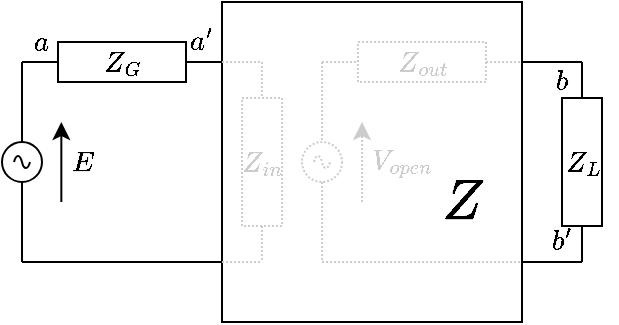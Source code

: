 <mxfile>
    <diagram id="Nv_7f3ph4jjU7vElEFBQ" name="ページ1">
        <mxGraphModel dx="122" dy="318" grid="1" gridSize="10" guides="1" tooltips="1" connect="1" arrows="1" fold="1" page="1" pageScale="1" pageWidth="827" pageHeight="1169" math="1" shadow="0">
            <root>
                <mxCell id="0"/>
                <mxCell id="1" parent="0"/>
                <mxCell id="2" value="" style="rounded=0;whiteSpace=wrap;html=1;fontSize=18;fillColor=none;" parent="1" vertex="1">
                    <mxGeometry x="120" width="150" height="160" as="geometry"/>
                </mxCell>
                <mxCell id="3" value="" style="pointerEvents=1;verticalLabelPosition=bottom;shadow=0;dashed=0;align=center;html=1;verticalAlign=top;shape=mxgraph.electrical.signal_sources.source;aspect=fixed;points=[[0.5,0,0],[1,0.5,0],[0.5,1,0],[0,0.5,0]];elSignalType=ac;fillColor=none;" parent="1" vertex="1">
                    <mxGeometry x="10" y="70" width="20" height="20" as="geometry"/>
                </mxCell>
                <mxCell id="6" value="\(Z_G\)" style="pointerEvents=1;verticalLabelPosition=middle;shadow=0;dashed=0;align=center;html=1;verticalAlign=middle;shape=mxgraph.electrical.resistors.resistor_1;labelPosition=center;fillColor=none;" parent="1" vertex="1">
                    <mxGeometry x="20" y="20" width="100" height="20" as="geometry"/>
                </mxCell>
                <mxCell id="7" value="" style="endArrow=none;html=1;" parent="1" edge="1">
                    <mxGeometry width="50" height="50" relative="1" as="geometry">
                        <mxPoint x="20" y="130" as="sourcePoint"/>
                        <mxPoint x="120" y="130" as="targetPoint"/>
                    </mxGeometry>
                </mxCell>
                <mxCell id="8" value="\(Z_L\)" style="pointerEvents=1;verticalLabelPosition=middle;shadow=0;dashed=0;align=center;html=1;verticalAlign=middle;shape=mxgraph.electrical.resistors.resistor_1;rotation=90;horizontal=0;labelPosition=center;fillColor=none;" parent="1" vertex="1">
                    <mxGeometry x="250" y="70" width="100" height="20" as="geometry"/>
                </mxCell>
                <mxCell id="9" value="" style="endArrow=none;html=1;exitX=0;exitY=0.5;exitDx=0;exitDy=0;exitPerimeter=0;entryX=0.5;entryY=0;entryDx=0;entryDy=0;entryPerimeter=0;" parent="1" source="6" target="3" edge="1">
                    <mxGeometry width="50" height="50" relative="1" as="geometry">
                        <mxPoint x="60" y="80" as="sourcePoint"/>
                        <mxPoint x="110" y="30" as="targetPoint"/>
                    </mxGeometry>
                </mxCell>
                <mxCell id="10" value="" style="endArrow=none;html=1;exitX=0.5;exitY=1;exitDx=0;exitDy=0;exitPerimeter=0;" parent="1" source="3" edge="1">
                    <mxGeometry width="50" height="50" relative="1" as="geometry">
                        <mxPoint x="100" y="100" as="sourcePoint"/>
                        <mxPoint x="20" y="130" as="targetPoint"/>
                    </mxGeometry>
                </mxCell>
                <mxCell id="11" value="" style="endArrow=none;html=1;entryX=0;entryY=0.5;entryDx=0;entryDy=0;entryPerimeter=0;" parent="1" target="8" edge="1">
                    <mxGeometry width="50" height="50" relative="1" as="geometry">
                        <mxPoint x="270" y="30" as="sourcePoint"/>
                        <mxPoint x="170" y="50" as="targetPoint"/>
                    </mxGeometry>
                </mxCell>
                <mxCell id="12" value="" style="endArrow=none;html=1;entryX=1;entryY=0.5;entryDx=0;entryDy=0;entryPerimeter=0;" parent="1" target="8" edge="1">
                    <mxGeometry width="50" height="50" relative="1" as="geometry">
                        <mxPoint x="270" y="130" as="sourcePoint"/>
                        <mxPoint x="220" y="130" as="targetPoint"/>
                    </mxGeometry>
                </mxCell>
                <mxCell id="13" value="\(E\)" style="text;html=1;align=center;verticalAlign=middle;whiteSpace=wrap;rounded=0;" parent="1" vertex="1">
                    <mxGeometry x="40" y="70" width="20" height="20" as="geometry"/>
                </mxCell>
                <mxCell id="14" value="\(a\)" style="text;html=1;align=center;verticalAlign=middle;whiteSpace=wrap;rounded=0;" parent="1" vertex="1">
                    <mxGeometry x="20" y="10" width="20" height="20" as="geometry"/>
                </mxCell>
                <mxCell id="15" value="\(a&#39;\)" style="text;html=1;align=center;verticalAlign=middle;whiteSpace=wrap;rounded=0;" parent="1" vertex="1">
                    <mxGeometry x="100" y="10" width="20" height="20" as="geometry"/>
                </mxCell>
                <mxCell id="17" value="" style="endArrow=classic;html=1;" parent="1" edge="1">
                    <mxGeometry width="50" height="50" relative="1" as="geometry">
                        <mxPoint x="39.67" y="100" as="sourcePoint"/>
                        <mxPoint x="39.67" y="60" as="targetPoint"/>
                    </mxGeometry>
                </mxCell>
                <mxCell id="18" value="\(b\)" style="text;html=1;align=center;verticalAlign=middle;whiteSpace=wrap;rounded=0;" parent="1" vertex="1">
                    <mxGeometry x="280" y="30" width="20" height="20" as="geometry"/>
                </mxCell>
                <mxCell id="19" value="\(b&#39;\)" style="text;html=1;align=center;verticalAlign=middle;whiteSpace=wrap;rounded=0;" parent="1" vertex="1">
                    <mxGeometry x="280" y="110" width="20" height="20" as="geometry"/>
                </mxCell>
                <mxCell id="20" value="&lt;font style=&quot;color: rgb(204, 204, 204);&quot;&gt;\(Z_{in}\)&lt;/font&gt;" style="pointerEvents=1;verticalLabelPosition=middle;shadow=0;dashed=1;align=center;html=1;verticalAlign=middle;shape=mxgraph.electrical.resistors.resistor_1;rotation=90;horizontal=0;labelPosition=center;fillColor=none;strokeColor=#CCCCCC;dashPattern=1 1;fontColor=#CCCCCC;" parent="1" vertex="1">
                    <mxGeometry x="90" y="70" width="100" height="20" as="geometry"/>
                </mxCell>
                <mxCell id="21" value="" style="pointerEvents=1;verticalLabelPosition=bottom;shadow=0;dashed=1;align=center;html=1;verticalAlign=top;shape=mxgraph.electrical.signal_sources.source;aspect=fixed;points=[[0.5,0,0],[1,0.5,0],[0.5,1,0],[0,0.5,0]];elSignalType=ac;fillColor=none;dashPattern=1 1;strokeColor=#CCCCCC;" parent="1" vertex="1">
                    <mxGeometry x="160" y="70" width="20" height="20" as="geometry"/>
                </mxCell>
                <mxCell id="22" value="&lt;font style=&quot;color: rgb(204, 204, 204);&quot;&gt;\(Z_{out}\)&lt;/font&gt;" style="pointerEvents=1;verticalLabelPosition=middle;shadow=0;dashed=1;align=center;html=1;verticalAlign=middle;shape=mxgraph.electrical.resistors.resistor_1;labelPosition=center;fillColor=none;dashPattern=1 1;strokeColor=#CCCCCC;fontColor=#CCCCCC;" parent="1" vertex="1">
                    <mxGeometry x="170" y="20" width="100" height="20" as="geometry"/>
                </mxCell>
                <mxCell id="23" value="" style="endArrow=none;html=1;entryX=0;entryY=0.5;entryDx=0;entryDy=0;entryPerimeter=0;dashed=1;dashPattern=1 1;strokeColor=#CCCCCC;" parent="1" target="20" edge="1">
                    <mxGeometry width="50" height="50" relative="1" as="geometry">
                        <mxPoint x="120" y="30" as="sourcePoint"/>
                        <mxPoint x="170" y="-20" as="targetPoint"/>
                    </mxGeometry>
                </mxCell>
                <mxCell id="24" value="" style="endArrow=none;html=1;dashed=1;dashPattern=1 1;strokeColor=#CCCCCC;entryX=1;entryY=0.5;entryDx=0;entryDy=0;entryPerimeter=0;" parent="1" target="20" edge="1">
                    <mxGeometry width="50" height="50" relative="1" as="geometry">
                        <mxPoint x="120" y="130" as="sourcePoint"/>
                        <mxPoint x="100" y="150" as="targetPoint"/>
                    </mxGeometry>
                </mxCell>
                <mxCell id="25" value="" style="endArrow=classic;html=1;dashed=1;dashPattern=1 1;strokeColor=#CCCCCC;" parent="1" edge="1">
                    <mxGeometry width="50" height="50" relative="1" as="geometry">
                        <mxPoint x="190.0" y="100" as="sourcePoint"/>
                        <mxPoint x="190.0" y="60" as="targetPoint"/>
                    </mxGeometry>
                </mxCell>
                <mxCell id="26" value="\(V_{open}\)" style="text;html=1;align=center;verticalAlign=middle;whiteSpace=wrap;rounded=0;fontColor=#CCCCCC;" parent="1" vertex="1">
                    <mxGeometry x="190" y="70" width="40" height="20" as="geometry"/>
                </mxCell>
                <mxCell id="27" value="" style="endArrow=none;dashed=1;html=1;exitX=0;exitY=0.5;exitDx=0;exitDy=0;exitPerimeter=0;entryX=0.5;entryY=0;entryDx=0;entryDy=0;entryPerimeter=0;dashPattern=1 1;strokeColor=#CCCCCC;" parent="1" source="22" target="21" edge="1">
                    <mxGeometry width="50" height="50" relative="1" as="geometry">
                        <mxPoint x="230" y="120" as="sourcePoint"/>
                        <mxPoint x="280" y="70" as="targetPoint"/>
                    </mxGeometry>
                </mxCell>
                <mxCell id="28" value="" style="endArrow=none;html=1;exitX=0.5;exitY=1;exitDx=0;exitDy=0;exitPerimeter=0;strokeColor=#CCCCCC;dashed=1;dashPattern=1 1;" parent="1" source="21" edge="1">
                    <mxGeometry width="50" height="50" relative="1" as="geometry">
                        <mxPoint x="130" y="170" as="sourcePoint"/>
                        <mxPoint x="170" y="130" as="targetPoint"/>
                    </mxGeometry>
                </mxCell>
                <mxCell id="29" value="" style="endArrow=none;html=1;dashed=1;dashPattern=1 1;strokeColor=#CCCCCC;" parent="1" edge="1">
                    <mxGeometry width="50" height="50" relative="1" as="geometry">
                        <mxPoint x="170" y="130" as="sourcePoint"/>
                        <mxPoint x="270" y="130" as="targetPoint"/>
                    </mxGeometry>
                </mxCell>
                <mxCell id="30" value="&lt;font style=&quot;font-size: 24px;&quot;&gt;\(Z\)&lt;/font&gt;" style="text;html=1;align=center;verticalAlign=middle;whiteSpace=wrap;rounded=0;" parent="1" vertex="1">
                    <mxGeometry x="220" y="80" width="40" height="40" as="geometry"/>
                </mxCell>
            </root>
        </mxGraphModel>
    </diagram>
</mxfile>